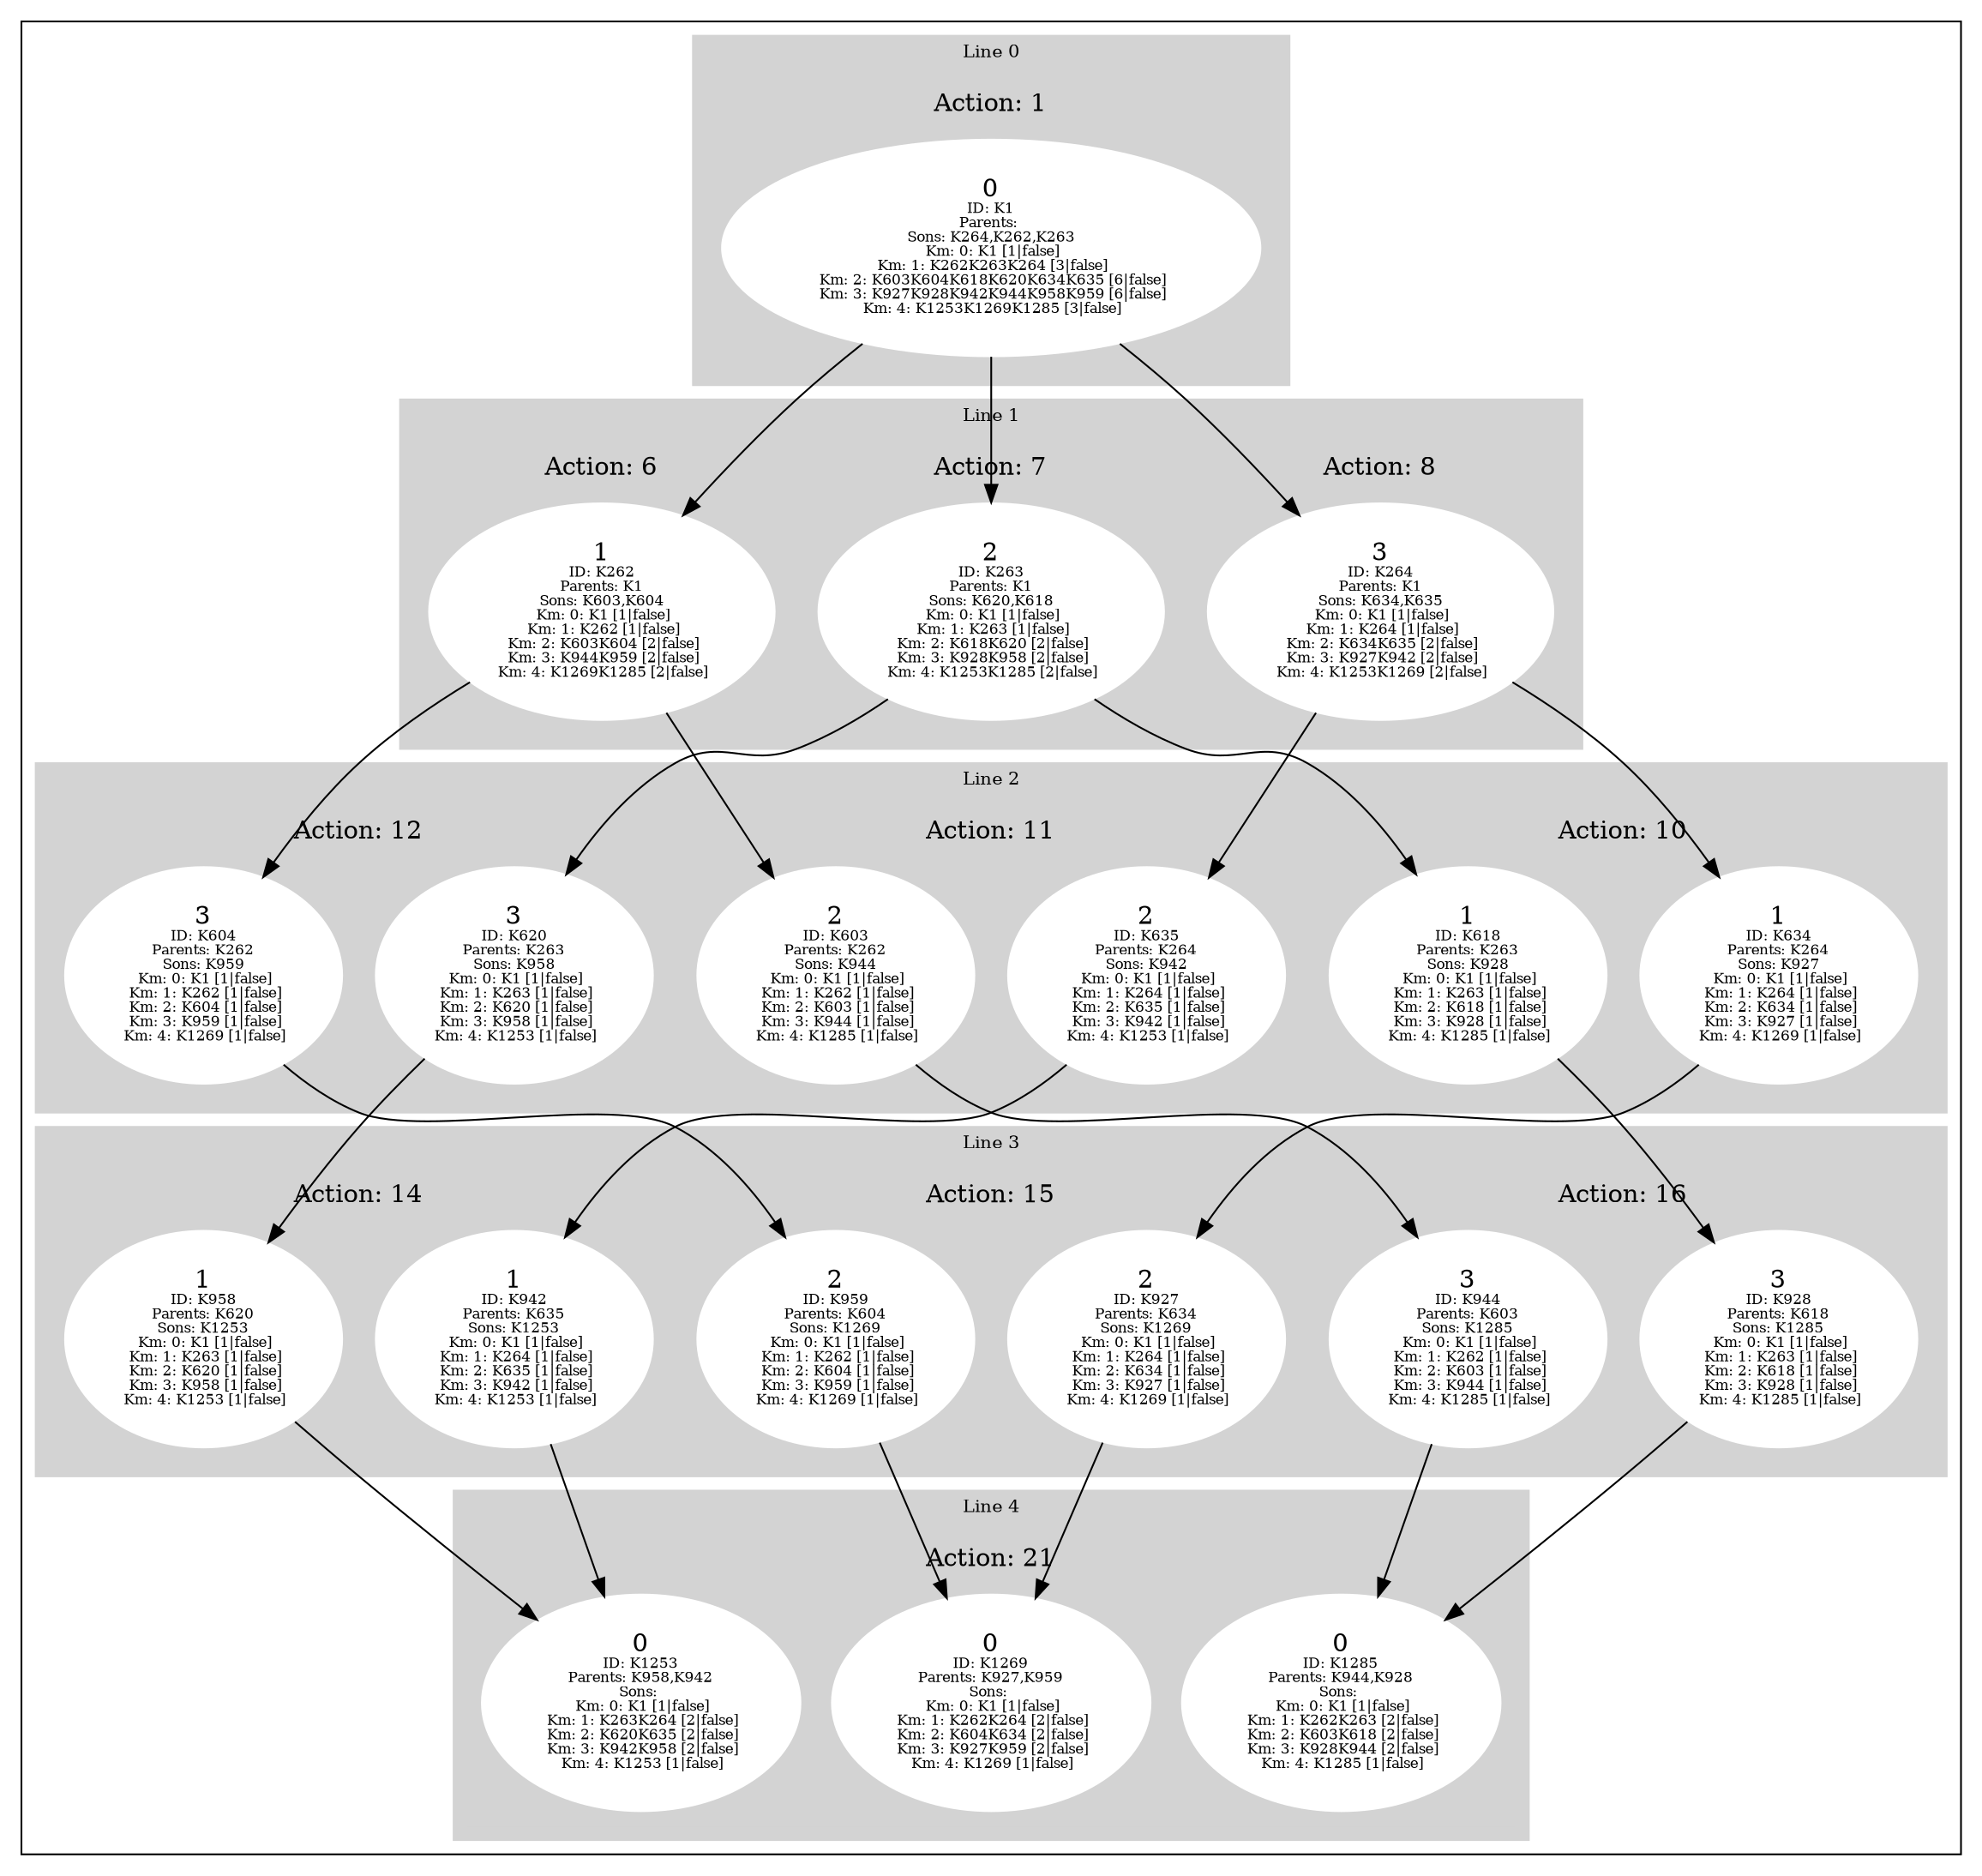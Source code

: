 digraph G {
subgraph cluster_info {
        subgraph cluster_0 {
        style=filled;
        color=lightgrey;
        node [style=filled,color=white];
        subgraph cluster_act_1 {
label = "Action: 1"step_K1 [label=<0<BR /><FONT POINT-SIZE="8">ID: K1</FONT><BR /><FONT POINT-SIZE="8">Parents: </FONT><BR /><FONT POINT-SIZE="8">Sons: K264,K262,K263</FONT><BR /><FONT POINT-SIZE="8"> Km: 0: K1 [1|false]</FONT><BR /><FONT POINT-SIZE="8"> Km: 1: K262K263K264 [3|false]</FONT><BR /><FONT POINT-SIZE="8"> Km: 2: K603K604K618K620K634K635 [6|false]</FONT><BR /><FONT POINT-SIZE="8"> Km: 3: K927K928K942K944K958K959 [6|false]</FONT><BR /><FONT POINT-SIZE="8"> Km: 4: K1253K1269K1285 [3|false]</FONT>>]
}

        fontsize="10"
        label = "Line 0";
        }

        subgraph cluster_4 {
        style=filled;
        color=lightgrey;
        node [style=filled,color=white];
        subgraph cluster_act_21 {
label = "Action: 21"step_K1285 [label=<0<BR /><FONT POINT-SIZE="8">ID: K1285</FONT><BR /><FONT POINT-SIZE="8">Parents: K944,K928</FONT><BR /><FONT POINT-SIZE="8">Sons: </FONT><BR /><FONT POINT-SIZE="8"> Km: 0: K1 [1|false]</FONT><BR /><FONT POINT-SIZE="8"> Km: 1: K262K263 [2|false]</FONT><BR /><FONT POINT-SIZE="8"> Km: 2: K603K618 [2|false]</FONT><BR /><FONT POINT-SIZE="8"> Km: 3: K928K944 [2|false]</FONT><BR /><FONT POINT-SIZE="8"> Km: 4: K1285 [1|false]</FONT>>]
step_K1253 [label=<0<BR /><FONT POINT-SIZE="8">ID: K1253</FONT><BR /><FONT POINT-SIZE="8">Parents: K958,K942</FONT><BR /><FONT POINT-SIZE="8">Sons: </FONT><BR /><FONT POINT-SIZE="8"> Km: 0: K1 [1|false]</FONT><BR /><FONT POINT-SIZE="8"> Km: 1: K263K264 [2|false]</FONT><BR /><FONT POINT-SIZE="8"> Km: 2: K620K635 [2|false]</FONT><BR /><FONT POINT-SIZE="8"> Km: 3: K942K958 [2|false]</FONT><BR /><FONT POINT-SIZE="8"> Km: 4: K1253 [1|false]</FONT>>]
step_K1269 [label=<0<BR /><FONT POINT-SIZE="8">ID: K1269</FONT><BR /><FONT POINT-SIZE="8">Parents: K927,K959</FONT><BR /><FONT POINT-SIZE="8">Sons: </FONT><BR /><FONT POINT-SIZE="8"> Km: 0: K1 [1|false]</FONT><BR /><FONT POINT-SIZE="8"> Km: 1: K262K264 [2|false]</FONT><BR /><FONT POINT-SIZE="8"> Km: 2: K604K634 [2|false]</FONT><BR /><FONT POINT-SIZE="8"> Km: 3: K927K959 [2|false]</FONT><BR /><FONT POINT-SIZE="8"> Km: 4: K1269 [1|false]</FONT>>]
}
subgraph cluster_act_21 {
label = "Action: 21"step_K1285 [label=<0<BR /><FONT POINT-SIZE="8">ID: K1285</FONT><BR /><FONT POINT-SIZE="8">Parents: K944,K928</FONT><BR /><FONT POINT-SIZE="8">Sons: </FONT><BR /><FONT POINT-SIZE="8"> Km: 0: K1 [1|false]</FONT><BR /><FONT POINT-SIZE="8"> Km: 1: K262K263 [2|false]</FONT><BR /><FONT POINT-SIZE="8"> Km: 2: K603K618 [2|false]</FONT><BR /><FONT POINT-SIZE="8"> Km: 3: K928K944 [2|false]</FONT><BR /><FONT POINT-SIZE="8"> Km: 4: K1285 [1|false]</FONT>>]
step_K1253 [label=<0<BR /><FONT POINT-SIZE="8">ID: K1253</FONT><BR /><FONT POINT-SIZE="8">Parents: K958,K942</FONT><BR /><FONT POINT-SIZE="8">Sons: </FONT><BR /><FONT POINT-SIZE="8"> Km: 0: K1 [1|false]</FONT><BR /><FONT POINT-SIZE="8"> Km: 1: K263K264 [2|false]</FONT><BR /><FONT POINT-SIZE="8"> Km: 2: K620K635 [2|false]</FONT><BR /><FONT POINT-SIZE="8"> Km: 3: K942K958 [2|false]</FONT><BR /><FONT POINT-SIZE="8"> Km: 4: K1253 [1|false]</FONT>>]
step_K1269 [label=<0<BR /><FONT POINT-SIZE="8">ID: K1269</FONT><BR /><FONT POINT-SIZE="8">Parents: K927,K959</FONT><BR /><FONT POINT-SIZE="8">Sons: </FONT><BR /><FONT POINT-SIZE="8"> Km: 0: K1 [1|false]</FONT><BR /><FONT POINT-SIZE="8"> Km: 1: K262K264 [2|false]</FONT><BR /><FONT POINT-SIZE="8"> Km: 2: K604K634 [2|false]</FONT><BR /><FONT POINT-SIZE="8"> Km: 3: K927K959 [2|false]</FONT><BR /><FONT POINT-SIZE="8"> Km: 4: K1269 [1|false]</FONT>>]
}
subgraph cluster_act_21 {
label = "Action: 21"step_K1285 [label=<0<BR /><FONT POINT-SIZE="8">ID: K1285</FONT><BR /><FONT POINT-SIZE="8">Parents: K944,K928</FONT><BR /><FONT POINT-SIZE="8">Sons: </FONT><BR /><FONT POINT-SIZE="8"> Km: 0: K1 [1|false]</FONT><BR /><FONT POINT-SIZE="8"> Km: 1: K262K263 [2|false]</FONT><BR /><FONT POINT-SIZE="8"> Km: 2: K603K618 [2|false]</FONT><BR /><FONT POINT-SIZE="8"> Km: 3: K928K944 [2|false]</FONT><BR /><FONT POINT-SIZE="8"> Km: 4: K1285 [1|false]</FONT>>]
step_K1253 [label=<0<BR /><FONT POINT-SIZE="8">ID: K1253</FONT><BR /><FONT POINT-SIZE="8">Parents: K958,K942</FONT><BR /><FONT POINT-SIZE="8">Sons: </FONT><BR /><FONT POINT-SIZE="8"> Km: 0: K1 [1|false]</FONT><BR /><FONT POINT-SIZE="8"> Km: 1: K263K264 [2|false]</FONT><BR /><FONT POINT-SIZE="8"> Km: 2: K620K635 [2|false]</FONT><BR /><FONT POINT-SIZE="8"> Km: 3: K942K958 [2|false]</FONT><BR /><FONT POINT-SIZE="8"> Km: 4: K1253 [1|false]</FONT>>]
step_K1269 [label=<0<BR /><FONT POINT-SIZE="8">ID: K1269</FONT><BR /><FONT POINT-SIZE="8">Parents: K927,K959</FONT><BR /><FONT POINT-SIZE="8">Sons: </FONT><BR /><FONT POINT-SIZE="8"> Km: 0: K1 [1|false]</FONT><BR /><FONT POINT-SIZE="8"> Km: 1: K262K264 [2|false]</FONT><BR /><FONT POINT-SIZE="8"> Km: 2: K604K634 [2|false]</FONT><BR /><FONT POINT-SIZE="8"> Km: 3: K927K959 [2|false]</FONT><BR /><FONT POINT-SIZE="8"> Km: 4: K1269 [1|false]</FONT>>]
}

        fontsize="10"
        label = "Line 4";
        }

        subgraph cluster_2 {
        style=filled;
        color=lightgrey;
        node [style=filled,color=white];
        subgraph cluster_act_10 {
label = "Action: 10"step_K618 [label=<1<BR /><FONT POINT-SIZE="8">ID: K618</FONT><BR /><FONT POINT-SIZE="8">Parents: K263</FONT><BR /><FONT POINT-SIZE="8">Sons: K928</FONT><BR /><FONT POINT-SIZE="8"> Km: 0: K1 [1|false]</FONT><BR /><FONT POINT-SIZE="8"> Km: 1: K263 [1|false]</FONT><BR /><FONT POINT-SIZE="8"> Km: 2: K618 [1|false]</FONT><BR /><FONT POINT-SIZE="8"> Km: 3: K928 [1|false]</FONT><BR /><FONT POINT-SIZE="8"> Km: 4: K1285 [1|false]</FONT>>]
step_K634 [label=<1<BR /><FONT POINT-SIZE="8">ID: K634</FONT><BR /><FONT POINT-SIZE="8">Parents: K264</FONT><BR /><FONT POINT-SIZE="8">Sons: K927</FONT><BR /><FONT POINT-SIZE="8"> Km: 0: K1 [1|false]</FONT><BR /><FONT POINT-SIZE="8"> Km: 1: K264 [1|false]</FONT><BR /><FONT POINT-SIZE="8"> Km: 2: K634 [1|false]</FONT><BR /><FONT POINT-SIZE="8"> Km: 3: K927 [1|false]</FONT><BR /><FONT POINT-SIZE="8"> Km: 4: K1269 [1|false]</FONT>>]
}
subgraph cluster_act_10 {
label = "Action: 10"step_K618 [label=<1<BR /><FONT POINT-SIZE="8">ID: K618</FONT><BR /><FONT POINT-SIZE="8">Parents: K263</FONT><BR /><FONT POINT-SIZE="8">Sons: K928</FONT><BR /><FONT POINT-SIZE="8"> Km: 0: K1 [1|false]</FONT><BR /><FONT POINT-SIZE="8"> Km: 1: K263 [1|false]</FONT><BR /><FONT POINT-SIZE="8"> Km: 2: K618 [1|false]</FONT><BR /><FONT POINT-SIZE="8"> Km: 3: K928 [1|false]</FONT><BR /><FONT POINT-SIZE="8"> Km: 4: K1285 [1|false]</FONT>>]
step_K634 [label=<1<BR /><FONT POINT-SIZE="8">ID: K634</FONT><BR /><FONT POINT-SIZE="8">Parents: K264</FONT><BR /><FONT POINT-SIZE="8">Sons: K927</FONT><BR /><FONT POINT-SIZE="8"> Km: 0: K1 [1|false]</FONT><BR /><FONT POINT-SIZE="8"> Km: 1: K264 [1|false]</FONT><BR /><FONT POINT-SIZE="8"> Km: 2: K634 [1|false]</FONT><BR /><FONT POINT-SIZE="8"> Km: 3: K927 [1|false]</FONT><BR /><FONT POINT-SIZE="8"> Km: 4: K1269 [1|false]</FONT>>]
}
subgraph cluster_act_11 {
label = "Action: 11"step_K603 [label=<2<BR /><FONT POINT-SIZE="8">ID: K603</FONT><BR /><FONT POINT-SIZE="8">Parents: K262</FONT><BR /><FONT POINT-SIZE="8">Sons: K944</FONT><BR /><FONT POINT-SIZE="8"> Km: 0: K1 [1|false]</FONT><BR /><FONT POINT-SIZE="8"> Km: 1: K262 [1|false]</FONT><BR /><FONT POINT-SIZE="8"> Km: 2: K603 [1|false]</FONT><BR /><FONT POINT-SIZE="8"> Km: 3: K944 [1|false]</FONT><BR /><FONT POINT-SIZE="8"> Km: 4: K1285 [1|false]</FONT>>]
step_K635 [label=<2<BR /><FONT POINT-SIZE="8">ID: K635</FONT><BR /><FONT POINT-SIZE="8">Parents: K264</FONT><BR /><FONT POINT-SIZE="8">Sons: K942</FONT><BR /><FONT POINT-SIZE="8"> Km: 0: K1 [1|false]</FONT><BR /><FONT POINT-SIZE="8"> Km: 1: K264 [1|false]</FONT><BR /><FONT POINT-SIZE="8"> Km: 2: K635 [1|false]</FONT><BR /><FONT POINT-SIZE="8"> Km: 3: K942 [1|false]</FONT><BR /><FONT POINT-SIZE="8"> Km: 4: K1253 [1|false]</FONT>>]
}
subgraph cluster_act_12 {
label = "Action: 12"step_K604 [label=<3<BR /><FONT POINT-SIZE="8">ID: K604</FONT><BR /><FONT POINT-SIZE="8">Parents: K262</FONT><BR /><FONT POINT-SIZE="8">Sons: K959</FONT><BR /><FONT POINT-SIZE="8"> Km: 0: K1 [1|false]</FONT><BR /><FONT POINT-SIZE="8"> Km: 1: K262 [1|false]</FONT><BR /><FONT POINT-SIZE="8"> Km: 2: K604 [1|false]</FONT><BR /><FONT POINT-SIZE="8"> Km: 3: K959 [1|false]</FONT><BR /><FONT POINT-SIZE="8"> Km: 4: K1269 [1|false]</FONT>>]
step_K620 [label=<3<BR /><FONT POINT-SIZE="8">ID: K620</FONT><BR /><FONT POINT-SIZE="8">Parents: K263</FONT><BR /><FONT POINT-SIZE="8">Sons: K958</FONT><BR /><FONT POINT-SIZE="8"> Km: 0: K1 [1|false]</FONT><BR /><FONT POINT-SIZE="8"> Km: 1: K263 [1|false]</FONT><BR /><FONT POINT-SIZE="8"> Km: 2: K620 [1|false]</FONT><BR /><FONT POINT-SIZE="8"> Km: 3: K958 [1|false]</FONT><BR /><FONT POINT-SIZE="8"> Km: 4: K1253 [1|false]</FONT>>]
}
subgraph cluster_act_12 {
label = "Action: 12"step_K604 [label=<3<BR /><FONT POINT-SIZE="8">ID: K604</FONT><BR /><FONT POINT-SIZE="8">Parents: K262</FONT><BR /><FONT POINT-SIZE="8">Sons: K959</FONT><BR /><FONT POINT-SIZE="8"> Km: 0: K1 [1|false]</FONT><BR /><FONT POINT-SIZE="8"> Km: 1: K262 [1|false]</FONT><BR /><FONT POINT-SIZE="8"> Km: 2: K604 [1|false]</FONT><BR /><FONT POINT-SIZE="8"> Km: 3: K959 [1|false]</FONT><BR /><FONT POINT-SIZE="8"> Km: 4: K1269 [1|false]</FONT>>]
step_K620 [label=<3<BR /><FONT POINT-SIZE="8">ID: K620</FONT><BR /><FONT POINT-SIZE="8">Parents: K263</FONT><BR /><FONT POINT-SIZE="8">Sons: K958</FONT><BR /><FONT POINT-SIZE="8"> Km: 0: K1 [1|false]</FONT><BR /><FONT POINT-SIZE="8"> Km: 1: K263 [1|false]</FONT><BR /><FONT POINT-SIZE="8"> Km: 2: K620 [1|false]</FONT><BR /><FONT POINT-SIZE="8"> Km: 3: K958 [1|false]</FONT><BR /><FONT POINT-SIZE="8"> Km: 4: K1253 [1|false]</FONT>>]
}
subgraph cluster_act_11 {
label = "Action: 11"step_K603 [label=<2<BR /><FONT POINT-SIZE="8">ID: K603</FONT><BR /><FONT POINT-SIZE="8">Parents: K262</FONT><BR /><FONT POINT-SIZE="8">Sons: K944</FONT><BR /><FONT POINT-SIZE="8"> Km: 0: K1 [1|false]</FONT><BR /><FONT POINT-SIZE="8"> Km: 1: K262 [1|false]</FONT><BR /><FONT POINT-SIZE="8"> Km: 2: K603 [1|false]</FONT><BR /><FONT POINT-SIZE="8"> Km: 3: K944 [1|false]</FONT><BR /><FONT POINT-SIZE="8"> Km: 4: K1285 [1|false]</FONT>>]
step_K635 [label=<2<BR /><FONT POINT-SIZE="8">ID: K635</FONT><BR /><FONT POINT-SIZE="8">Parents: K264</FONT><BR /><FONT POINT-SIZE="8">Sons: K942</FONT><BR /><FONT POINT-SIZE="8"> Km: 0: K1 [1|false]</FONT><BR /><FONT POINT-SIZE="8"> Km: 1: K264 [1|false]</FONT><BR /><FONT POINT-SIZE="8"> Km: 2: K635 [1|false]</FONT><BR /><FONT POINT-SIZE="8"> Km: 3: K942 [1|false]</FONT><BR /><FONT POINT-SIZE="8"> Km: 4: K1253 [1|false]</FONT>>]
}

        fontsize="10"
        label = "Line 2";
        }

        subgraph cluster_3 {
        style=filled;
        color=lightgrey;
        node [style=filled,color=white];
        subgraph cluster_act_16 {
label = "Action: 16"step_K944 [label=<3<BR /><FONT POINT-SIZE="8">ID: K944</FONT><BR /><FONT POINT-SIZE="8">Parents: K603</FONT><BR /><FONT POINT-SIZE="8">Sons: K1285</FONT><BR /><FONT POINT-SIZE="8"> Km: 0: K1 [1|false]</FONT><BR /><FONT POINT-SIZE="8"> Km: 1: K262 [1|false]</FONT><BR /><FONT POINT-SIZE="8"> Km: 2: K603 [1|false]</FONT><BR /><FONT POINT-SIZE="8"> Km: 3: K944 [1|false]</FONT><BR /><FONT POINT-SIZE="8"> Km: 4: K1285 [1|false]</FONT>>]
step_K928 [label=<3<BR /><FONT POINT-SIZE="8">ID: K928</FONT><BR /><FONT POINT-SIZE="8">Parents: K618</FONT><BR /><FONT POINT-SIZE="8">Sons: K1285</FONT><BR /><FONT POINT-SIZE="8"> Km: 0: K1 [1|false]</FONT><BR /><FONT POINT-SIZE="8"> Km: 1: K263 [1|false]</FONT><BR /><FONT POINT-SIZE="8"> Km: 2: K618 [1|false]</FONT><BR /><FONT POINT-SIZE="8"> Km: 3: K928 [1|false]</FONT><BR /><FONT POINT-SIZE="8"> Km: 4: K1285 [1|false]</FONT>>]
}
subgraph cluster_act_14 {
label = "Action: 14"step_K958 [label=<1<BR /><FONT POINT-SIZE="8">ID: K958</FONT><BR /><FONT POINT-SIZE="8">Parents: K620</FONT><BR /><FONT POINT-SIZE="8">Sons: K1253</FONT><BR /><FONT POINT-SIZE="8"> Km: 0: K1 [1|false]</FONT><BR /><FONT POINT-SIZE="8"> Km: 1: K263 [1|false]</FONT><BR /><FONT POINT-SIZE="8"> Km: 2: K620 [1|false]</FONT><BR /><FONT POINT-SIZE="8"> Km: 3: K958 [1|false]</FONT><BR /><FONT POINT-SIZE="8"> Km: 4: K1253 [1|false]</FONT>>]
step_K942 [label=<1<BR /><FONT POINT-SIZE="8">ID: K942</FONT><BR /><FONT POINT-SIZE="8">Parents: K635</FONT><BR /><FONT POINT-SIZE="8">Sons: K1253</FONT><BR /><FONT POINT-SIZE="8"> Km: 0: K1 [1|false]</FONT><BR /><FONT POINT-SIZE="8"> Km: 1: K264 [1|false]</FONT><BR /><FONT POINT-SIZE="8"> Km: 2: K635 [1|false]</FONT><BR /><FONT POINT-SIZE="8"> Km: 3: K942 [1|false]</FONT><BR /><FONT POINT-SIZE="8"> Km: 4: K1253 [1|false]</FONT>>]
}
subgraph cluster_act_15 {
label = "Action: 15"step_K927 [label=<2<BR /><FONT POINT-SIZE="8">ID: K927</FONT><BR /><FONT POINT-SIZE="8">Parents: K634</FONT><BR /><FONT POINT-SIZE="8">Sons: K1269</FONT><BR /><FONT POINT-SIZE="8"> Km: 0: K1 [1|false]</FONT><BR /><FONT POINT-SIZE="8"> Km: 1: K264 [1|false]</FONT><BR /><FONT POINT-SIZE="8"> Km: 2: K634 [1|false]</FONT><BR /><FONT POINT-SIZE="8"> Km: 3: K927 [1|false]</FONT><BR /><FONT POINT-SIZE="8"> Km: 4: K1269 [1|false]</FONT>>]
step_K959 [label=<2<BR /><FONT POINT-SIZE="8">ID: K959</FONT><BR /><FONT POINT-SIZE="8">Parents: K604</FONT><BR /><FONT POINT-SIZE="8">Sons: K1269</FONT><BR /><FONT POINT-SIZE="8"> Km: 0: K1 [1|false]</FONT><BR /><FONT POINT-SIZE="8"> Km: 1: K262 [1|false]</FONT><BR /><FONT POINT-SIZE="8"> Km: 2: K604 [1|false]</FONT><BR /><FONT POINT-SIZE="8"> Km: 3: K959 [1|false]</FONT><BR /><FONT POINT-SIZE="8"> Km: 4: K1269 [1|false]</FONT>>]
}
subgraph cluster_act_15 {
label = "Action: 15"step_K927 [label=<2<BR /><FONT POINT-SIZE="8">ID: K927</FONT><BR /><FONT POINT-SIZE="8">Parents: K634</FONT><BR /><FONT POINT-SIZE="8">Sons: K1269</FONT><BR /><FONT POINT-SIZE="8"> Km: 0: K1 [1|false]</FONT><BR /><FONT POINT-SIZE="8"> Km: 1: K264 [1|false]</FONT><BR /><FONT POINT-SIZE="8"> Km: 2: K634 [1|false]</FONT><BR /><FONT POINT-SIZE="8"> Km: 3: K927 [1|false]</FONT><BR /><FONT POINT-SIZE="8"> Km: 4: K1269 [1|false]</FONT>>]
step_K959 [label=<2<BR /><FONT POINT-SIZE="8">ID: K959</FONT><BR /><FONT POINT-SIZE="8">Parents: K604</FONT><BR /><FONT POINT-SIZE="8">Sons: K1269</FONT><BR /><FONT POINT-SIZE="8"> Km: 0: K1 [1|false]</FONT><BR /><FONT POINT-SIZE="8"> Km: 1: K262 [1|false]</FONT><BR /><FONT POINT-SIZE="8"> Km: 2: K604 [1|false]</FONT><BR /><FONT POINT-SIZE="8"> Km: 3: K959 [1|false]</FONT><BR /><FONT POINT-SIZE="8"> Km: 4: K1269 [1|false]</FONT>>]
}
subgraph cluster_act_16 {
label = "Action: 16"step_K944 [label=<3<BR /><FONT POINT-SIZE="8">ID: K944</FONT><BR /><FONT POINT-SIZE="8">Parents: K603</FONT><BR /><FONT POINT-SIZE="8">Sons: K1285</FONT><BR /><FONT POINT-SIZE="8"> Km: 0: K1 [1|false]</FONT><BR /><FONT POINT-SIZE="8"> Km: 1: K262 [1|false]</FONT><BR /><FONT POINT-SIZE="8"> Km: 2: K603 [1|false]</FONT><BR /><FONT POINT-SIZE="8"> Km: 3: K944 [1|false]</FONT><BR /><FONT POINT-SIZE="8"> Km: 4: K1285 [1|false]</FONT>>]
step_K928 [label=<3<BR /><FONT POINT-SIZE="8">ID: K928</FONT><BR /><FONT POINT-SIZE="8">Parents: K618</FONT><BR /><FONT POINT-SIZE="8">Sons: K1285</FONT><BR /><FONT POINT-SIZE="8"> Km: 0: K1 [1|false]</FONT><BR /><FONT POINT-SIZE="8"> Km: 1: K263 [1|false]</FONT><BR /><FONT POINT-SIZE="8"> Km: 2: K618 [1|false]</FONT><BR /><FONT POINT-SIZE="8"> Km: 3: K928 [1|false]</FONT><BR /><FONT POINT-SIZE="8"> Km: 4: K1285 [1|false]</FONT>>]
}
subgraph cluster_act_14 {
label = "Action: 14"step_K958 [label=<1<BR /><FONT POINT-SIZE="8">ID: K958</FONT><BR /><FONT POINT-SIZE="8">Parents: K620</FONT><BR /><FONT POINT-SIZE="8">Sons: K1253</FONT><BR /><FONT POINT-SIZE="8"> Km: 0: K1 [1|false]</FONT><BR /><FONT POINT-SIZE="8"> Km: 1: K263 [1|false]</FONT><BR /><FONT POINT-SIZE="8"> Km: 2: K620 [1|false]</FONT><BR /><FONT POINT-SIZE="8"> Km: 3: K958 [1|false]</FONT><BR /><FONT POINT-SIZE="8"> Km: 4: K1253 [1|false]</FONT>>]
step_K942 [label=<1<BR /><FONT POINT-SIZE="8">ID: K942</FONT><BR /><FONT POINT-SIZE="8">Parents: K635</FONT><BR /><FONT POINT-SIZE="8">Sons: K1253</FONT><BR /><FONT POINT-SIZE="8"> Km: 0: K1 [1|false]</FONT><BR /><FONT POINT-SIZE="8"> Km: 1: K264 [1|false]</FONT><BR /><FONT POINT-SIZE="8"> Km: 2: K635 [1|false]</FONT><BR /><FONT POINT-SIZE="8"> Km: 3: K942 [1|false]</FONT><BR /><FONT POINT-SIZE="8"> Km: 4: K1253 [1|false]</FONT>>]
}

        fontsize="10"
        label = "Line 3";
        }

        subgraph cluster_1 {
        style=filled;
        color=lightgrey;
        node [style=filled,color=white];
        subgraph cluster_act_8 {
label = "Action: 8"step_K264 [label=<3<BR /><FONT POINT-SIZE="8">ID: K264</FONT><BR /><FONT POINT-SIZE="8">Parents: K1</FONT><BR /><FONT POINT-SIZE="8">Sons: K634,K635</FONT><BR /><FONT POINT-SIZE="8"> Km: 0: K1 [1|false]</FONT><BR /><FONT POINT-SIZE="8"> Km: 1: K264 [1|false]</FONT><BR /><FONT POINT-SIZE="8"> Km: 2: K634K635 [2|false]</FONT><BR /><FONT POINT-SIZE="8"> Km: 3: K927K942 [2|false]</FONT><BR /><FONT POINT-SIZE="8"> Km: 4: K1253K1269 [2|false]</FONT>>]
}
subgraph cluster_act_6 {
label = "Action: 6"step_K262 [label=<1<BR /><FONT POINT-SIZE="8">ID: K262</FONT><BR /><FONT POINT-SIZE="8">Parents: K1</FONT><BR /><FONT POINT-SIZE="8">Sons: K603,K604</FONT><BR /><FONT POINT-SIZE="8"> Km: 0: K1 [1|false]</FONT><BR /><FONT POINT-SIZE="8"> Km: 1: K262 [1|false]</FONT><BR /><FONT POINT-SIZE="8"> Km: 2: K603K604 [2|false]</FONT><BR /><FONT POINT-SIZE="8"> Km: 3: K944K959 [2|false]</FONT><BR /><FONT POINT-SIZE="8"> Km: 4: K1269K1285 [2|false]</FONT>>]
}
subgraph cluster_act_7 {
label = "Action: 7"step_K263 [label=<2<BR /><FONT POINT-SIZE="8">ID: K263</FONT><BR /><FONT POINT-SIZE="8">Parents: K1</FONT><BR /><FONT POINT-SIZE="8">Sons: K620,K618</FONT><BR /><FONT POINT-SIZE="8"> Km: 0: K1 [1|false]</FONT><BR /><FONT POINT-SIZE="8"> Km: 1: K263 [1|false]</FONT><BR /><FONT POINT-SIZE="8"> Km: 2: K618K620 [2|false]</FONT><BR /><FONT POINT-SIZE="8"> Km: 3: K928K958 [2|false]</FONT><BR /><FONT POINT-SIZE="8"> Km: 4: K1253K1285 [2|false]</FONT>>]
}

        fontsize="10"
        label = "Line 1";
        }
step_K263 -> step_K618; 
step_K1 -> step_K264; 
step_K928 -> step_K1285; 
step_K1 -> step_K263; 
step_K618 -> step_K928; 
step_K958 -> step_K1253; 
step_K262 -> step_K603; 
step_K262 -> step_K604; 
step_K927 -> step_K1269; 
step_K264 -> step_K635; 
step_K604 -> step_K959; 
step_K603 -> step_K944; 
step_K634 -> step_K927; 
step_K635 -> step_K942; 
step_K944 -> step_K1285; 
step_K620 -> step_K958; 
step_K264 -> step_K634; 
step_K1 -> step_K262; 
step_K959 -> step_K1269; 
step_K942 -> step_K1253; 
step_K263 -> step_K620; 
}}